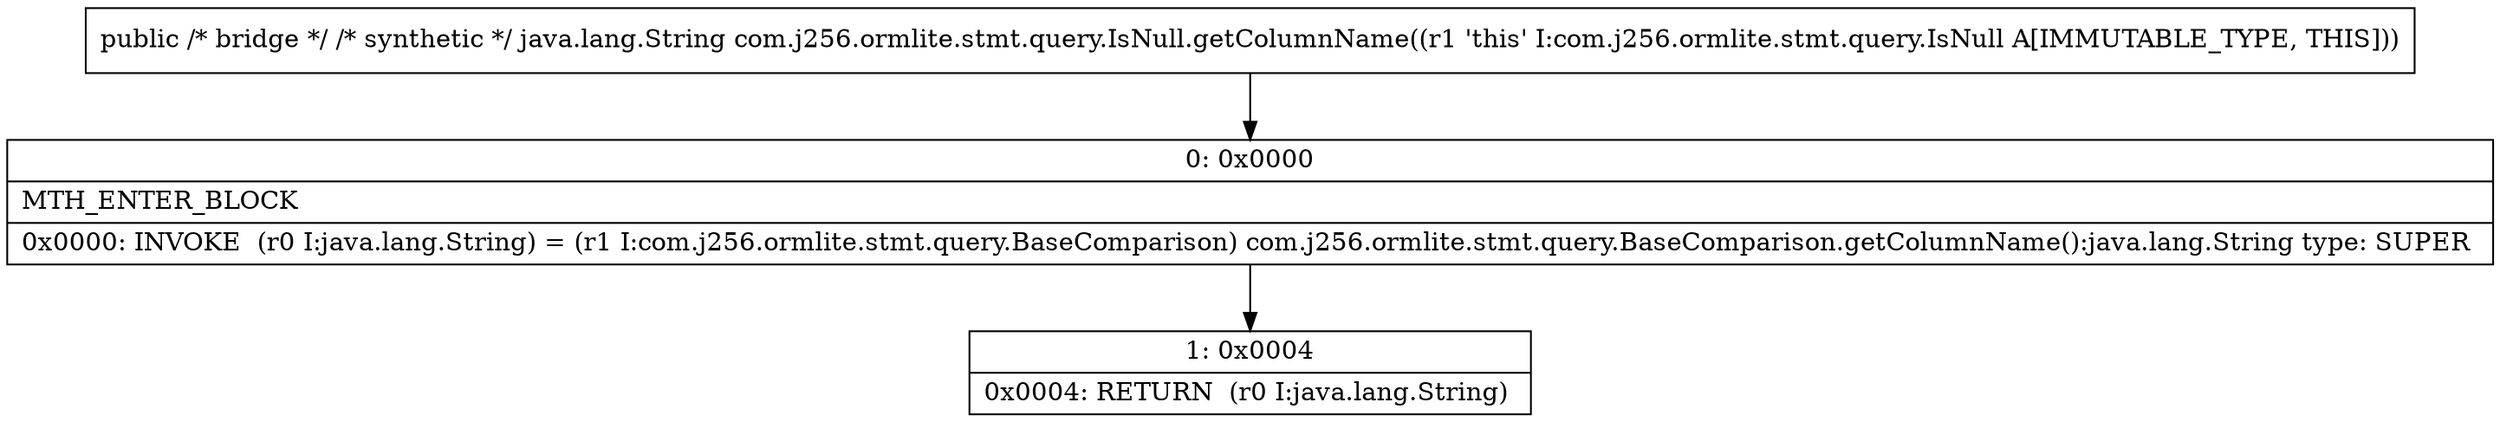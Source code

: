 digraph "CFG forcom.j256.ormlite.stmt.query.IsNull.getColumnName()Ljava\/lang\/String;" {
Node_0 [shape=record,label="{0\:\ 0x0000|MTH_ENTER_BLOCK\l|0x0000: INVOKE  (r0 I:java.lang.String) = (r1 I:com.j256.ormlite.stmt.query.BaseComparison) com.j256.ormlite.stmt.query.BaseComparison.getColumnName():java.lang.String type: SUPER \l}"];
Node_1 [shape=record,label="{1\:\ 0x0004|0x0004: RETURN  (r0 I:java.lang.String) \l}"];
MethodNode[shape=record,label="{public \/* bridge *\/ \/* synthetic *\/ java.lang.String com.j256.ormlite.stmt.query.IsNull.getColumnName((r1 'this' I:com.j256.ormlite.stmt.query.IsNull A[IMMUTABLE_TYPE, THIS])) }"];
MethodNode -> Node_0;
Node_0 -> Node_1;
}

